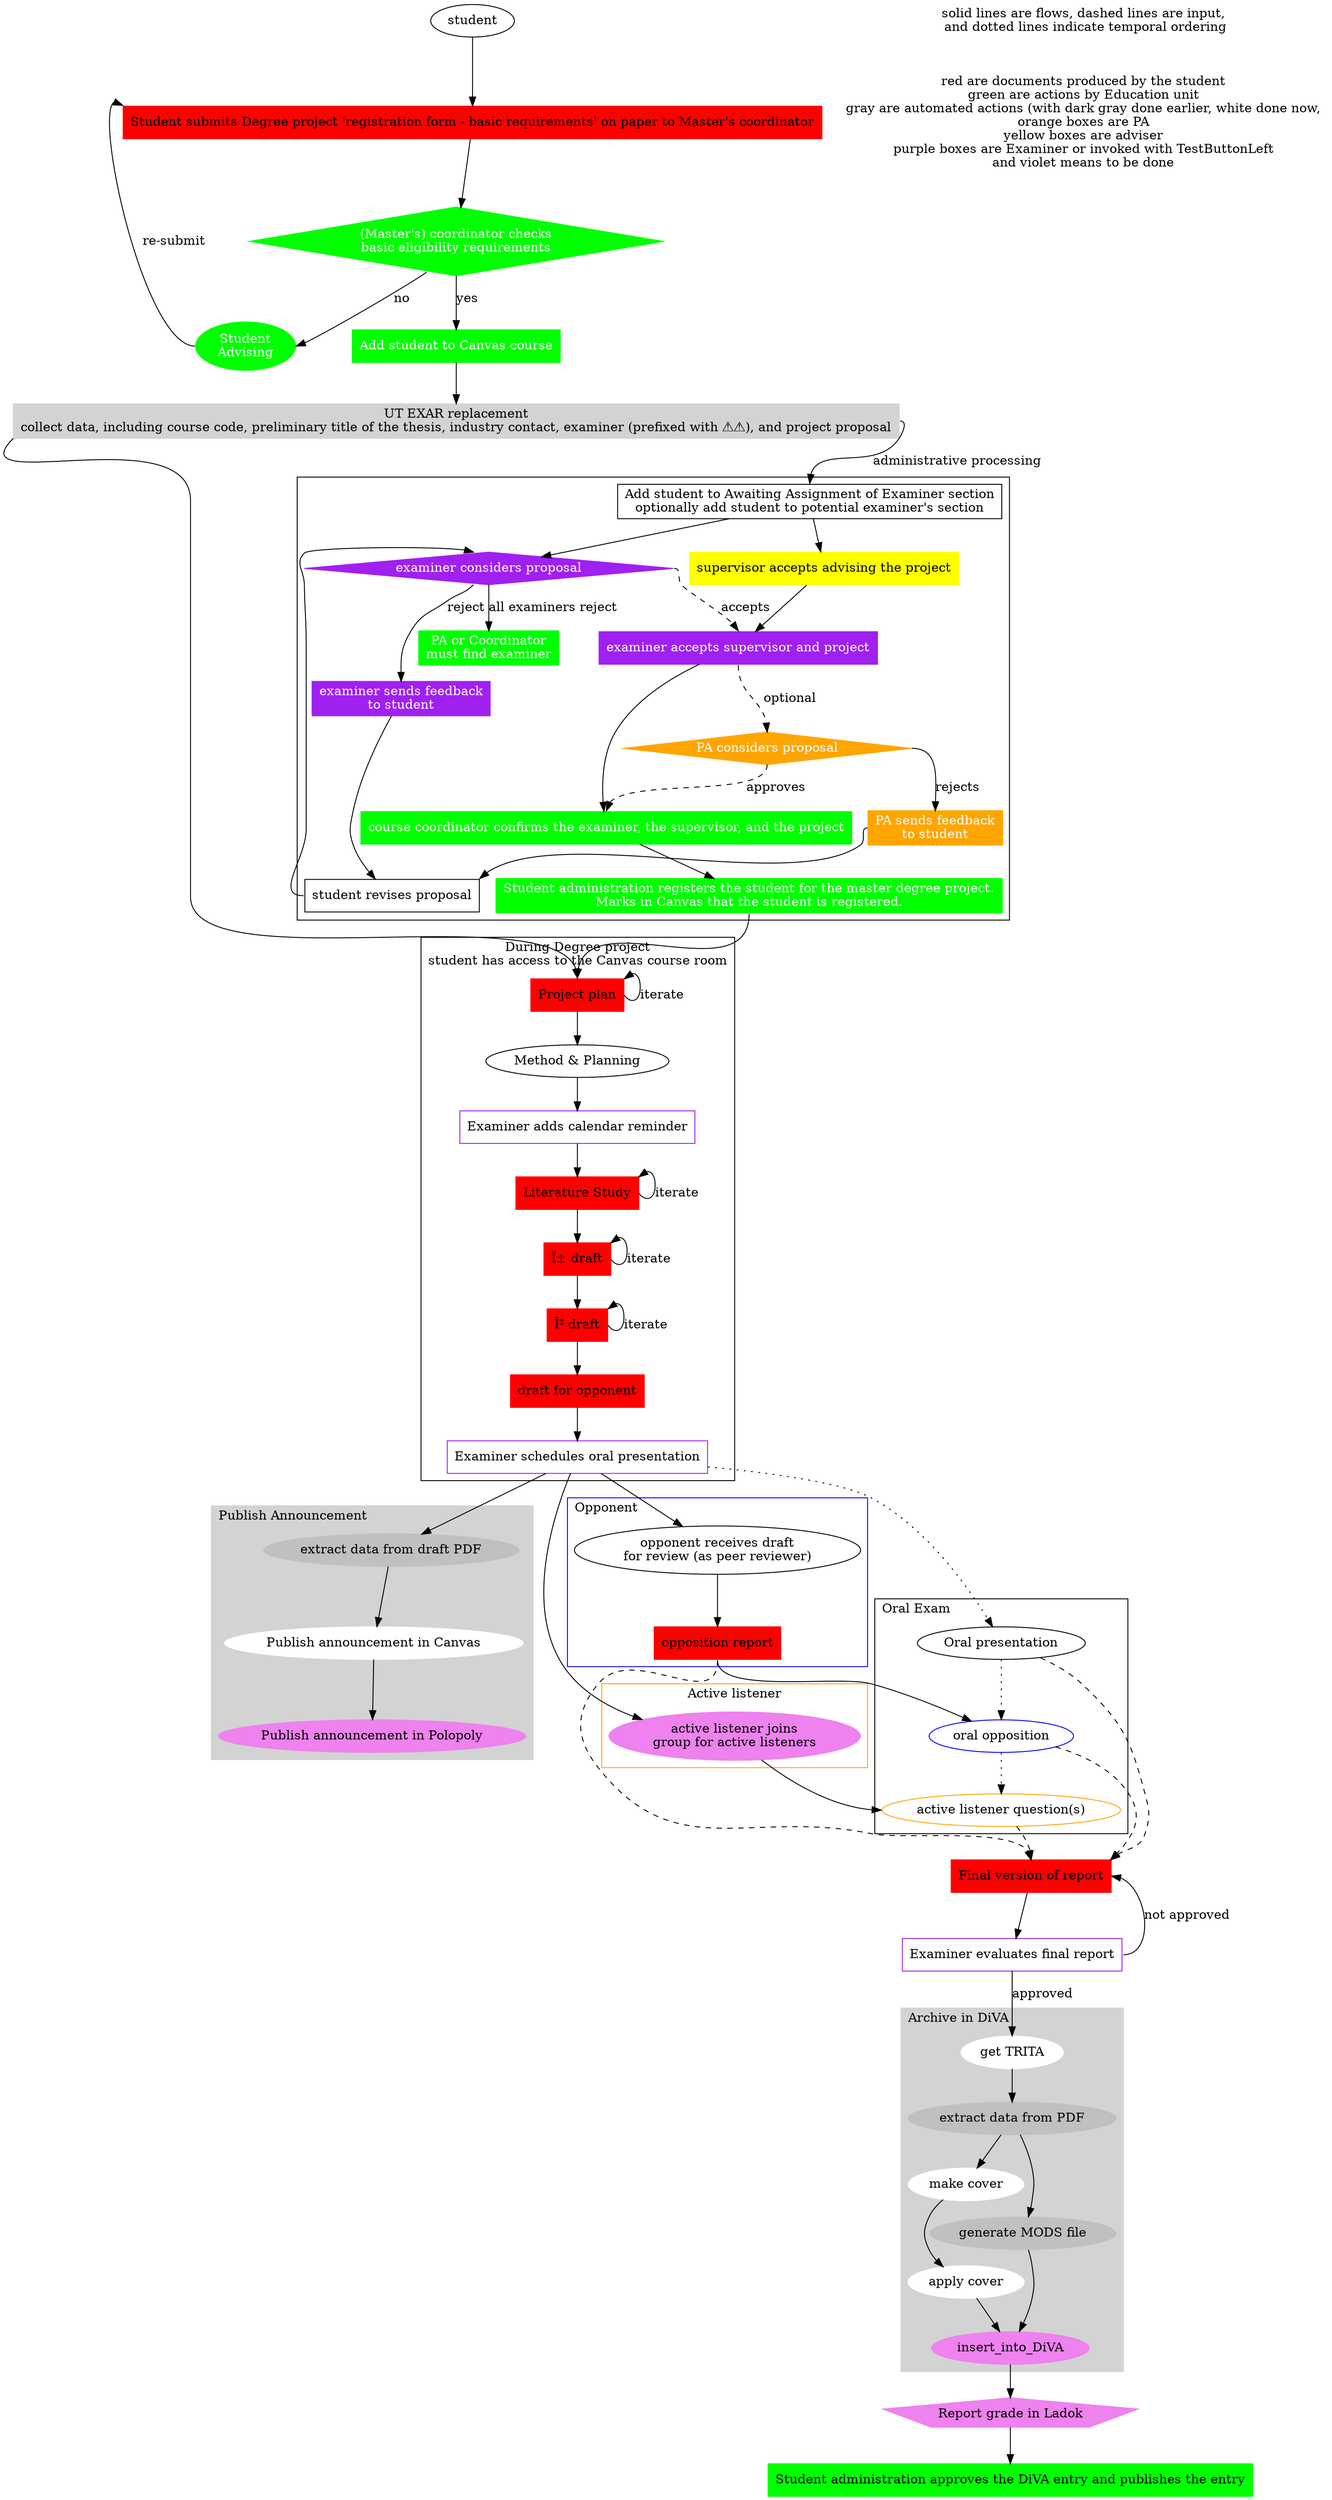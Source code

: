 digraph system {
# NOTE Arrows should point from the party initializing transactions
# Default style is for http (mainly GET requests, so data flow
# is reverse direction).
root="Degree project process";
edge [weight=10];

start [label="student", shape=ellipse];

# meetings
sc [label="Student\nAdvising", shape=ellipse, style=filled, fontcolor=white, color=green];
mp [label="Method & Planning", shape=ellipse];


# actions
sspf [label="Student submits Degree project 'registration form - basic requirements' on paper to Master's coordinator", shape=box, style=filled, color=red];
asc [label="Add student to Canvas course", shape=box, style=filled, fontcolor=white, color=green];

# documented decision
eligible [label="(Master's) coordinator checks\nbasic eligibility requirements", shape=diamond, style=filled, fontcolor=white, color=green];
sop [label="Examiner schedules oral presentation", shape=box, color=purple];
mo10 [label="Examiner adds calendar reminder", shape=box, color=purple];
ef [label="Examiner evaluates final report", shape=box, color=purple];

# documents
pp [label="Project plan", shape=box, style=filled, color=red];
l [label="Literature Study", shape=box, style=filled, color=red];
a [label="Î± draft", shape=box, style=filled, color=red];
b [label="Î² draft", shape=box, style=filled, color=red];
bforopponent [label="draft for opponent", shape=box, style=filled, color=red];
f [label="Final version of report", shape=box, style=filled,color=red];

or [label="opposition report", shape=box, style=filled, color=red];

# End state
end [label="Report grade in Ladok", shape=polygon, sides=5, style=filled, color=violet];

legend [label="solid lines are flows, dashed lines are input,\n and dotted lines indicate temporal ordering", shape=plaintext];
legend2 [label="red are documents produced by the student\ngreen are actions by Education unit\ngray are automated actions (with dark gray done earlier, white done now,\norange boxes are PA\nyellow boxes are adviser\npurple boxes are Examiner or invoked with TestButtonLeft\nand violet means to be done", shape=plaintext];
legend -> legend2 [color=white];

# start

start -> sspf;
sspf -> eligible;
eligible -> sc [label="no", tailport=sw, headport=e];
eligible->  asc [label="yes"];
sc -> sspf [label="re-submit", tailport=w, headport=nw];

collect_data [label="UT EXAR replacement\ncollect data, including course code, preliminary title of the thesis, industry contact, examiner (prefixed with ⚠⚠), and project proposal", shape=box, style=filled, color=lightgrey];
asc -> collect_data;
collect_data -> pp [tailport=sw, headport=n];
collect_data -> pending_examiner_assignment [label="administrative processing", tailport=e, headport=n];

subgraph cluster_administrative_processing {
	 pending_examiner_assignment [label="Add student to Awaiting Assignment of Examiner section\noptionally add student to potential examiner's section", shape=box];

	 examiner_considers_proposal [label="examiner considers proposal", shape=diamond, style=filled, color=purple, fontcolor=white];

# VF changed: supervisors do not need to be invited, but they have to be acked
# by the examiner
	 supervisor_signes_up_for_proposal [label="supervisor accepts advising the project", shape=box, style=filled, color=yellow, fontcolor=black];
	 supervisor_signes_up_for_proposal -> examiner_assigns_supervisor

	 pending_examiner_assignment -> examiner_considers_proposal;
	 pending_examiner_assignment -> supervisor_signes_up_for_proposal;



	 examiner_considers_proposal -> examiner_assigns_supervisor [label="accepts",  tailport=e, headport=n, style=dashed];
	 examiner_assigns_supervisor [label="examiner accepts supervisor and project", shape=box, style=filled, color=purple, fontcolor=white];
	 examiner_assigns_supervisor -> ccconfirms

	 PA_or_Coordinator_must_find_examiner [label="PA or Coordinator\nmust find examiner", shape=box, style=filled, color=green, fontcolor=white];
	 examiner_sends_feedback_to_student [label="examiner sends feedback\nto student", shape=box, style=filled, color=purple, fontcolor=white ];
	 examiner_considers_proposal -> examiner_sends_feedback_to_student [label="reject",  tailport=sw, headport=n];
	 student_revises_proposal [label="student revises proposal", shape=box];
	 examiner_sends_feedback_to_student -> student_revises_proposal;
	 student_revises_proposal -> examiner_considers_proposal [tailport=w, headport=nw];

#	 PA_considers_proposal [label="PA considers proposal", shape=diamond,  style=filled, color=orange, fontcolor=white];
#	 PA_considers_proposal -> PA_assigns_supervisor [label="accepts",  tailport=w, headport=n, style=dashed];

#	 PA_sends_feedback_to_student [label="PA sends feedback\nto student", shape=box, style=filled, color=orange, fontcolor=white ];
#	 PA_considers_proposal -> PA_sends_feedback_to_student [label="reject",  tailport=se, headport=n, style=dashed];
#	 pending_examiner_assignment -> PA_considers_proposal [label="optional",  tailport=s, headport=n, style=dashed];
#	 student_revises_proposal2 [label="student revises proposal", shape=box];
#	 PA_sends_feedback_to_student -> student_revises_proposal2 [tailport=s, headport=n, style=dashed];
#	 student_revises_proposal2 -> PA_considers_proposal [tailport=e, headport=ne, style=dashed];

#	 PA_assigns_supervisor [label="PA assigns supervisor", shape=box, style=filled, color=purple, fontcolor=white];
#	 PA_assigns_supervisor -> ccconfirms;

	 examiner_considers_proposal -> PA_or_Coordinator_must_find_examiner [label="all examiners reject",  tailport=s, headport=n];

# VF changed, this is the point when PA looks at the proposal (optional)
	 PA_considers_proposal [label="PA considers proposal", shape=diamond,  style=filled, color=orange, fontcolor=white];
	 examiner_assigns_supervisor -> PA_considers_proposal [label="optional",  tailport=s, headport=n, style=dashed];

	 PA_sends_feedback_to_student [label="PA sends feedback\nto student", shape=box, style=filled, color=orange, fontcolor=white ];
	 PA_considers_proposal -> ccconfirms [label="approves",  tailport=s, headport=n, style=dashed];
	 PA_considers_proposal -> PA_sends_feedback_to_student [label="rejects",  tailport=e, headport=n];
	 PA_sends_feedback_to_student -> student_revises_proposal [tailport=w, headport=ne];

	 ccconfirms [label="course coordinator confirms the examiner, the supervisor, and the project", shape=box, style=filled, color=green, fontcolor=white ];
	 register_student [label="Student administration registers the student for the master degree project.\nMarks in Canvas that the student is registered.", shape=box, style=filled, color=green, fontcolor=white ];

	 ccconfirms -> register_student;
	 }

# VF changed, Canvas access for the accepted project should follow from registration
# ccconfirms -> pp [tailport=s, headport=n];

register_student -> pp [tailport=s, headport=n];



sop -> extract_from_draft;
oo -> f [style=dashed, headport=ne];
"active listener question(s)" -> f [style=dashed, headport=n];
o -> f [style=dashed, headport=ne];
or -> f [style=dashed, tailport=s, headport=n];
f -> ef;

# VF changed: grade need to be registered before publication
ef-> get_TRITA [label="approved"];
ef -> f [tailport=e, headport=e, label="not approved"];

# GQMJR - removed the following:
#result_reg [label="Student administration registers the grade", shape=box, style=filled, color=yellow, fontcolor=black ];
#ef -> result_reg [label="approved"];
#result_reg -> get_TRITA



insert_into_DiVA -> end;
sop -> opb;
sop -> alb;
#bforopponent -> o [style=dotted]; 
sop -> o [style=dotted]; 
or -> oo [tailport=s];

approve_diva_entry [label="Student administration approves the DiVA entry and publishes the entry", shape=box, style=filled, color=green, fontcolor=black ];
end -> approve_diva_entry;

subgraph cluster_during_degree_project {
	 pp -> mp;
	 pp -> pp [tailport=e, headport=ne, label="iterate"];
	 mp -> mo10;
	 mo10 -> l;
         l -> l [tailport=e, headport=ne, label="iterate"];
	 l -> a;
         a -> a [tailport=e, headport=ne, label="iterate"];
         a -> b;
         b -> b [tailport=e, headport=ne, label="iterate"];
 
	 b-> bforopponent;
	 bforopponent -> sop;
	 label = "During Degree project\nstudent has access to the Canvas course room";
	 color=black;
	}

subgraph cluster_opponent {
	 opb [label="opponent receives draft\nfor review (as peer reviewer)"];
	 opb ->	or [tailport=s];
	 label = "Opponent";
         labeljust=l;
	 color=blue;
	 }

subgraph cluster_active_listener {
	 alb [label="active listener joins\ngroup for active listeners", style=filled, color=violet];
#	 algq [label="active listener generates questions"];
#	 alb -> algq [tailport=s];
	 label = "Active listener";
	 color=orange;
	 }

subgraph cluster_oral_exam {
	 node [style=filled,color=white];
	 color=black;
         o [label="Oral presentation", shape=ellipse];
	 oo [label="oral opposition", shape=ellipse, color=blue];
	 o -> oo [style=dotted]; 
	 oo -> "active listener question(s)" [style=dotted];
	 "active listener question(s)" [color=orange];
	 alb -> "active listener question(s)" [headport=w];
	 label = "Oral Exam";
	 labelloc=t;
         labeljust=l;
	 }

subgraph cluster_publish_annoucement {
	 node [style=filled,color=white];
	 color=purple;
	 style=filled;
	 color=lightgrey;
	 extract_from_draft [label="extract data from draft PDF", shape=ellipse, style=filled, color=gray];
	 extract_from_draft -> publish_in_canvas;
	 publish_in_canvas [label="Publish announcement in Canvas", shape=ellipse];
	 publish_in_Polopoly [label="Publish announcement in Polopoly", shape=ellipse, style=filled, color=violet];
	 publish_in_canvas -> publish_in_Polopoly;
	 label = "Publish Announcement";
	 labelloc=t;
         labeljust=l;
	 }

subgraph cluster_archive_in_DiVA {
	 node [style=filled,color=white];
	 style=filled;
	 color=lightgrey;
	 get_TRITA [label="get TRITA", style=filled, color=white];
	 get_TRITA -> extract_data_from_PDF;
	 extract_data_from_PDF [label="extract data from PDF", style=filled, color=grey];
         extract_data_from_PDF -> make_cover;
	 make_cover [label="make cover", style=filled, color=white];
	 make_cover -> "apply cover";
	 "apply cover" -> insert_into_DiVA;
	 insert_into_DiVA [lebel="insert into DiVA", style=filled, color=violet];
	 extract_data_from_PDF -> generate_mods_file;
	 generate_mods_file [label="generate MODS file", style=filled, color=grey];
	 generate_mods_file -> insert_into_DiVA;
	 labelloc=t;
         labeljust=l;
	 label = "Archive in DiVA";
	 }


}

